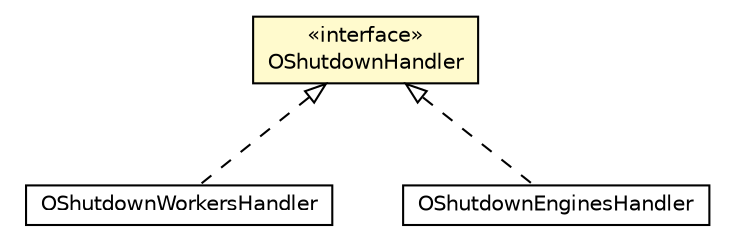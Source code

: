 #!/usr/local/bin/dot
#
# Class diagram 
# Generated by UMLGraph version R5_6-24-gf6e263 (http://www.umlgraph.org/)
#

digraph G {
	edge [fontname="Helvetica",fontsize=10,labelfontname="Helvetica",labelfontsize=10];
	node [fontname="Helvetica",fontsize=10,shape=plaintext];
	nodesep=0.25;
	ranksep=0.5;
	// com.orientechnologies.orient.core.Orient.OShutdownWorkersHandler
	c3934459 [label=<<table title="com.orientechnologies.orient.core.Orient.OShutdownWorkersHandler" border="0" cellborder="1" cellspacing="0" cellpadding="2" port="p" href="../Orient.OShutdownWorkersHandler.html">
		<tr><td><table border="0" cellspacing="0" cellpadding="1">
<tr><td align="center" balign="center"> OShutdownWorkersHandler </td></tr>
		</table></td></tr>
		</table>>, URL="../Orient.OShutdownWorkersHandler.html", fontname="Helvetica", fontcolor="black", fontsize=10.0];
	// com.orientechnologies.orient.core.Orient.OShutdownEnginesHandler
	c3934460 [label=<<table title="com.orientechnologies.orient.core.Orient.OShutdownEnginesHandler" border="0" cellborder="1" cellspacing="0" cellpadding="2" port="p" href="../Orient.OShutdownEnginesHandler.html">
		<tr><td><table border="0" cellspacing="0" cellpadding="1">
<tr><td align="center" balign="center"> OShutdownEnginesHandler </td></tr>
		</table></td></tr>
		</table>>, URL="../Orient.OShutdownEnginesHandler.html", fontname="Helvetica", fontcolor="black", fontsize=10.0];
	// com.orientechnologies.orient.core.shutdown.OShutdownHandler
	c3934779 [label=<<table title="com.orientechnologies.orient.core.shutdown.OShutdownHandler" border="0" cellborder="1" cellspacing="0" cellpadding="2" port="p" bgcolor="lemonChiffon" href="./OShutdownHandler.html">
		<tr><td><table border="0" cellspacing="0" cellpadding="1">
<tr><td align="center" balign="center"> &#171;interface&#187; </td></tr>
<tr><td align="center" balign="center"> OShutdownHandler </td></tr>
		</table></td></tr>
		</table>>, URL="./OShutdownHandler.html", fontname="Helvetica", fontcolor="black", fontsize=10.0];
	//com.orientechnologies.orient.core.Orient.OShutdownWorkersHandler implements com.orientechnologies.orient.core.shutdown.OShutdownHandler
	c3934779:p -> c3934459:p [dir=back,arrowtail=empty,style=dashed];
	//com.orientechnologies.orient.core.Orient.OShutdownEnginesHandler implements com.orientechnologies.orient.core.shutdown.OShutdownHandler
	c3934779:p -> c3934460:p [dir=back,arrowtail=empty,style=dashed];
}

